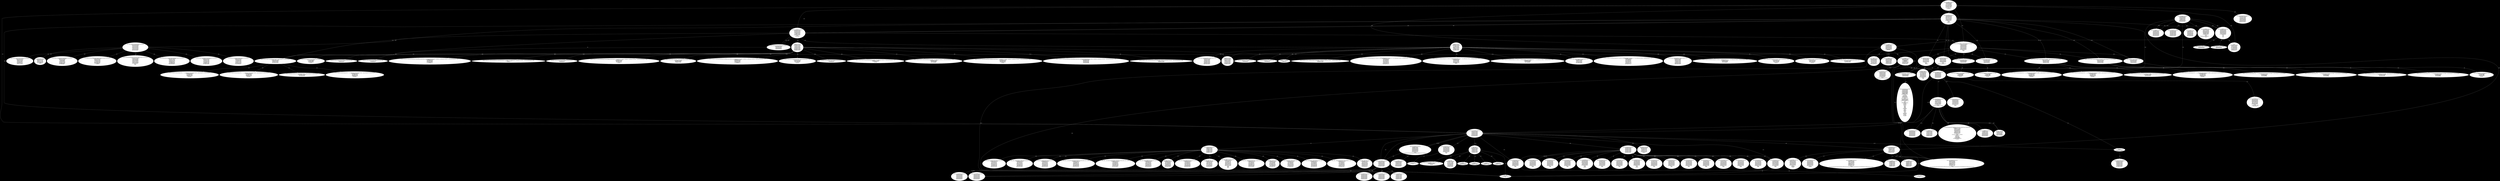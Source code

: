 digraph memory_dump_graph {
graph [bgcolor=black]
_100463200 [style=filled] [fillcolor=white] [label="unknown 0x100463200 (128 bytes)
1045460001000000
6024460001000000
1042460001000000
904d460001000000
3047460001000000
c050460001000000
b052460001000000
e055460001000000..."]
_100463200 -> _100464510 [color=white] [fontcolor=white] [label="@0"]
_100463200 -> _100462460 [color=white] [fontcolor=white] [label="@8"]
_100463200 -> _100464210 [color=white] [fontcolor=white] [label="@16"]
_100463200 -> _100464d90 [color=white] [fontcolor=white] [label="@24"]
_100463200 -> _100464730 [color=white] [fontcolor=white] [label="@32"]
_100463200 -> _1004650c0 [color=white] [fontcolor=white] [label="@40"]
_100463200 -> _1004652b0 [color=white] [fontcolor=white] [label="@48"]
_100463200 -> _1004655e0 [color=white] [fontcolor=white] [label="@56"]
_100463200 -> _100465aa0 [color=white] [fontcolor=white] [label="@64"]
_100463200 -> _100465cb0 [color=white] [fontcolor=white] [label="@72"]
_100463200 -> _100465ee0 [color=white] [fontcolor=white] [label="@80"]
_100463200 -> _100466130 [color=white] [fontcolor=white] [label="@88"]
_100463200 -> _100466340 [color=white] [fontcolor=white] [label="@96"]
_100463200 -> _100466580 [color=white] [fontcolor=white] [label="@104"]
_100463200 -> _1004667b0 [color=white] [fontcolor=white] [label="@112"]
_100463200 -> _100466a00 [color=white] [fontcolor=white] [label="@120"]
_16fdff280 [style=filled] [fillcolor=white] [label="unknown 0x16fdff280 (128 bytes)
0000000000000000
0000000000000000
0000000000000000
ffffffffffffffff
0000000000000000
00000000057e4239
0100000000000000
80f2df6f01000000..."]
_16fdff280 -> _16fdff280 [color=white] [fontcolor=white] [label="@56"]
_16fdff280 -> _100460d50 [color=white] [fontcolor=white] [label="@80"]
_16fdff280 -> _100000000 [color=white] [fontcolor=white] [label="@88"]
_16fdff280 -> _16fdff300 [color=white] [fontcolor=white] [label="@96"]
_16fdff280 -> _10005c000 [color=white] [fontcolor=white] [label="@104"]
_100000000 [style=filled] [fillcolor=white] [label="__dso_handle
 0x100000000 (1 bytes)
cf"]
_100461fb0 [style=filled] [fillcolor=white] [label="unknown 0x100461fb0 (128 bytes)
6844d1e301000000
1019460001000000
0000460001000000
1042460001000000
0000460001000000
0032460001000000
4001000000000000
0010000000000000..."]
_100461fb0 -> _1e3d14468 [color=white] [fontcolor=white] [label="@0"]
_100461fb0 -> _100461910 [color=white] [fontcolor=white] [label="@8"]
_100461fb0 -> _100460000 [color=white] [fontcolor=white] [label="@16"]
_100461fb0 -> _100464210 [color=white] [fontcolor=white] [label="@24"]
_100461fb0 -> _100460000 [color=white] [fontcolor=white] [label="@32"]
_100461fb0 -> _100463200 [color=white] [fontcolor=white] [label="@40"]
_100461fb0 -> _1004652b0 [color=white] [fontcolor=white] [label="@64"]
_100461fb0 -> _10046c1d0 [color=white] [fontcolor=white] [label="@72"]
_100461fb0 -> _189d46578 [color=white] [fontcolor=white] [label="@80"]
_100461fb0 -> _100460d10 [color=white] [fontcolor=white] [label="@96"]
_100461fb0 -> _16fdff300 [color=white] [fontcolor=white] [label="@104"]
_100461fb0 -> _1e03945e0 [color=white] [fontcolor=white] [label="@112"]
_100461fb0 -> _1e3d3c238 [color=white] [fontcolor=white] [label="@120"]
_16fdfdd00 [style=filled] [fillcolor=white] [label="unknown 0x16fdfdd00 (128 bytes)
78e2df6f01000000
00a0812f01000000
20dddf6f01000000
2437000001000000
40dddf6f01000000
fc3500000180723b
78dddf6f01000000
a868f9df01000000..."]
_100002aa0 [style=filled] [fillcolor=white] [label="main
 0x100002aa0 (2400 bytes)
f44fbea9fd7b01a9
fd430091ff0312d1
c80000d008212591
09028052e00309aa
e01f00f908410091
e86f00f9c80000d0
0821279108410091
e87300f9c80000d0..."]
_10001a500 [style=filled] [fillcolor=white] [label="unknown 0x10001a500 (472 bytes)
0100000000000000
00000000eefcffff
0100000000000000
00000000e4fcffff
0200000000000000
0000000000fdffff
08fdffff01000000
0000000000000000...
Strings:
setLaunchPath:
setArguments:
setStandardInput:
setStandardOutput:
launch
fileHandleForReading
readDataToEndOfFile
sharedWorkspace
openFile:withApplication:
init
dealloc
fileHandleForWriting
writeData:
closeFile
RawValue
address
pointer
offset
buffer
isMalloc
symbolName
depth
memory
children
didScan
region
some
getAvailable
dli_fname
dli_fbase
dli_sname
dli_saddr"]
_1004652b0 [style=filled] [fillcolor=white] [label="unknown 0x1004652b0 (128 bytes)
6479346c2200ab00
0010599601000000
fc02070000120000
0000000000000000
0000000000000000
0000000000000000
0000000000000000
00609d8901007ab9...
Strings:
dy4l\""]
_1004652b0 -> _196591000 [color=white] [fontcolor=white] [label="@8"]
_1899f4bd0 [style=filled] [fillcolor=white] [label="dyld4::APIs::NSVersionOfLinkTimeLibrary(char const*)
 0x1899f4bd0 (236 bytes)
7f2303d5ff4302d1
f65706a9f44f07a9
fd7b08a9fd030291
f40301aaf30300aa
f5030191ff5704a9
480200d000d945fd
e02b00fd08008012
e85b00b9000c40f9..."]
_100012ef4 [style=filled] [fillcolor=white] [label="storeEnumTagSinglePayload value witness for memorydumper2.ProtocolHolder
 0x100012ef4 (560 bytes)
ffc300d1e01300f9
e12b00b909008052
0800b0124800086b
e8879f1ae92f00b9
a800003701000014
28008052e82f00b9
01000014e82b40b9
e92f40b9e91f00b9...
Strings:
Rj}`"]
_10000d6e0 [style=filled] [fillcolor=white] [label="protocol witness for memorydumper2.P.f() -> () in conformance memorydumper2.ClassP : memorydumper2.P in memorydumper2
 0x10000d6e0 (36 bytes)
fd7bbfa9fd030091
800240f9810640f9
820a40f9830e40f9
8bffff97fd7bc1a8
c0035fd6"]
_1899f807c [style=filled] [fillcolor=white] [label="dyld4::APIs::dlopen(char const*, int)
 0x1899f807c (264 bytes)
7f2303d5f657bda9
f44f01a9fd7b02a9
fd830091f30302aa
f50301aaf60300aa
f4031eaaf443c1da
610100b4c80640f9
084540b91f090071
e1000054e00315aa..."]
_100465aa0 [style=filled] [fillcolor=white] [label="unknown 0x100465aa0 (128 bytes)
6479346c2e00f700
00d05a9901000000
d001870080010000
0000000000000000
0000000000000000
0000000000000000
0000000000000000
00609d8901007ab9...
Strings:
dy4l."]
_1004667b0 [style=filled] [fillcolor=white] [label="unknown 0x1004667b0 (128 bytes)
6479346ca600f402
00a023ba01000000
1b02070080050000
0000000000000000
0000000000000000
0000000000000000
0000000000000000
00609d8901007ab9...
Strings:
dy4l"]
_10001ca60 [style=filled] [fillcolor=white] [label="type metadata for memorydumper2.ClassP
 0x10001ca60 (32 bytes)
0002000000000000
38ac010001000000
0000000008000000
1000000018000000"]
_10001ca60 -> _10001ac38 [color=white] [fontcolor=white] [label="@8"]
_10000d704 [style=filled] [fillcolor=white] [label="protocol witness for memorydumper2.P.g() -> () in conformance memorydumper2.ClassP : memorydumper2.P in memorydumper2
 0x10000d704 (36 bytes)
fd7bbfa9fd030091
800240f9810640f9
820a40f9830e40f9
8cffff97fd7bc1a8
c0035fd6"]
_16fdff4b0 [style=filled] [fillcolor=white] [label="unknown 0x16fdff4b0 (128 bytes)
c0f6df6f01000000
3ff7df6f01000000
0000000000000000
43f7df6f01000000
d5f7df6f01000000
edf7df6f01000000
03f8df6f01000000
2bf8df6f01000000..."]
_10005c030 [style=filled] [fillcolor=white] [label="unknown 0x10005c030 (128 bytes)
00000000636f6d2e
6170706c652e6c61
756e636873657276
696365732e646566
61756c7473000000
2200000000000000
d412498a01000000
b01f460001000000...
Strings:
com.apple.launchservices.defaults"]
_10005c030 -> _18a4912d4 [color=white] [fontcolor=white] [label="@48"]
_10005c030 -> _100461fb0 [color=white] [fontcolor=white] [label="@56"]
_10005c030 -> _16fdfdd00 [color=white] [fontcolor=white] [label="@64"]
_10005c030 -> _16fdfdcd0 [color=white] [fontcolor=white] [label="@80"]
_10005c030 -> _1dff0b4f8 [color=white] [fontcolor=white] [label="@96"]
_10005c030 -> _1dff0b4f8 [color=white] [fontcolor=white] [label="@104"]
_10005c030 -> _1e0384160 [color=white] [fontcolor=white] [label="@120"]
_1899f7a14 [style=filled] [fillcolor=white] [label="dyld4::APIs::dladdr(void const*, dl_info*)
 0x1899f7a14 (708 bytes)
7f2303d5ff8305d1
fc6f12a9f65713a9
f44f14a9fd7b15a9
fd430591f30302aa
f40301aaf50300aa
0802805208e1a372
a80316b8a18316f8
a88302d100e4006f...
Strings:
@9?}
a@9h"]
_1000221a0 [style=filled] [fillcolor=white] [label="memorydumper2.holder : memorydumper2.ProtocolHolder
 0x1000221a0 (128 bytes)
736d616c6c000000
0000000000000000
0000000000000000
58c9010001000000
48c4010001000000
f024f70100600000
0000000000000000
0000000000000000...
Strings:
small"]
_1000221a0 -> _10001c958 [color=white] [fontcolor=white] [label="@24"]
_1000221a0 -> _10001c448 [color=white] [fontcolor=white] [label="@32"]
_1000221a0 -> _600001f724f0 [color=white] [fontcolor=white] [label="@40"]
_1000221a0 -> _10001c9d8 [color=white] [fontcolor=white] [label="@64"]
_1000221a0 -> _10001c468 [color=white] [fontcolor=white] [label="@72"]
_1000221a0 -> _600001f72640 [color=white] [fontcolor=white] [label="@80"]
_1000221a0 -> _10001ca60 [color=white] [fontcolor=white] [label="@104"]
_1000221a0 -> _10001c488 [color=white] [fontcolor=white] [label="@112"]
_199869234 [style=filled] [fillcolor=white] [label="protocol witness for static Swift.FixedWidthInteger.bitWidth.getter : Swift.Int in conformance Swift.UInt : Swift.FixedWidthInteger in Swift
 0x199869234 (8 bytes)
00088052c0035fd6"]
_16fdfdcd0 [style=filled] [fillcolor=white] [label="unknown 0x16fdfdcd0 (128 bytes)
10dedf6f01000000
0c7d949901001e24
20dedf6f01000000
0000000000000000
0000000000000000
0000000000000000
0000000000000000
00a0812f01000000..."]
_16fdff1c0 [style=filled] [fillcolor=white] [label="unknown 0x16fdff1c0 (128 bytes)
0100000000000000
0200000000000000
0300000000000000
c0eddf6f01000000
f0eedf6f01000000
c002000000000000
0000000000000000
0000000000000000..."]
_16fdff1c0 -> _16fdfedc0 [color=white] [fontcolor=white] [label="@24"]
_16fdff1c0 -> _16fdfeef0 [color=white] [fontcolor=white] [label="@32"]
_16fdff1c0 -> _16fdff340 [color=white] [fontcolor=white] [label="@80"]
_16fdff1c0 -> _16fdff300 [color=white] [fontcolor=white] [label="@88"]
_16fdff1c0 -> _100461910 [color=white] [fontcolor=white] [label="@96"]
_16fdff1c0 -> _100462118 [color=white] [fontcolor=white] [label="@104"]
_16fdff1c0 -> _100002aa0 [color=white] [fontcolor=white] [label="@112"]
_16fdff1c0 -> _16fdff340 [color=white] [fontcolor=white] [label="@120"]
_100012dd4 [style=filled] [fillcolor=white] [label="getEnumTagSinglePayload value witness for memorydumper2.ProtocolHolder
 0x100012dd4 (288 bytes)
ff0301d1e13700b9
e01f00f9c1070034
01000014e83740b9
8805f83601000014
e81f40f9e90308aa
e91300f908e10191
e81700f928008052
a800003501000014..."]
_10000d2b0 [style=filled] [fillcolor=white] [label="protocol witness for memorydumper2.P.f() -> () in conformance memorydumper2.StructSmallP : memorydumper2.P in memorydumper2
 0x10000d2b0 (24 bytes)
fd7bbfa9fd030091
800240f9d5ffff97
fd7bc1a8c0035fd6"]
_16fdff4c8 [style=filled] [fillcolor=white] [label="unknown 0x16fdff4c8 (128 bytes)
43f7df6f01000000
d5f7df6f01000000
edf7df6f01000000
03f8df6f01000000
2bf8df6f01000000
48f8df6f01000000
56f8df6f01000000
7bf8df6f01000000..."]
_16fdff340 [style=filled] [fillcolor=white] [label="unknown 0x16fdff340 (128 bytes)
80f2df6f01000000
30c0050001000000
0000000000000000
0000000000000000
0000000000000000
0000000000000000
0000100001000000
0040000000000000..."]
_1899f6418 [style=filled] [fillcolor=white] [label="dyld4::APIs::_NSGetExecutablePath(char*, unsigned int*)
 0x1899f6418 (164 bytes)
7f2303d5ff0301d1
f65701a9f44f02a9
fd7b03a9fdc30091
f30302aaf40301aa
080440f909e14239
e9000034f50300aa
f44f00a981020090
21202191a84aff97..."]
_1e1926f30 [style=filled] [fillcolor=white] [label="protocol witness table for Swift.Int : Swift.Hashable in Swift
 0x1e1926f30 (40 bytes)
a414a09901000000
586f92e101000000
ac47879901000000
cc47879901000000
f847879901000000"]
_100000001 [style=filled] [fillcolor=white] [label="unknown 0x100000001 (128 bytes)
faedfe0c00000100
0000000200000027
0000004813000085
0021000000000019
000000480000005f
5f504147455a4552
4f00000000000000
0000000000000000...
Strings:
__PAGEZERO
__TEXT"]
_1899c10e0 [style=filled] [fillcolor=white] [label="start
 0x1899c10e0 (308 bytes)
f40300aa680640f9
004540b9010080d2
3150019460000034
e00314aa79c50194
603e40f9100040f9
f10300aaf157f3f2
301ac1da088e47f8
e90310aae10314aa..."]
_19986fb74 [style=filled] [fillcolor=white] [label="protocol witness for Swift.BinaryInteger.init<A where A1: Swift.BinaryInteger>(clamping: A1) -> A in conformance Swift.Int : Swift.BinaryInteger in Swift
 0x19986fb74 (96 bytes)
7f2303d5f85fbca9
f65701a9f44f02a9
fd7b03a9fdc30091
f30303aaf40302aa
f50301aaf60300aa
f70308aa03c10194
e30300aae80317aa
e00316aae10313aa..."]
_600001378040 [style=filled] [fillcolor=white] [label="malloc 0x600001378040 (16 bytes)
0000000000000100
0000000000000000"]
_1dff0b4f8 [style=filled] [fillcolor=white] [label="ObjC class _LSDefaults
 0x1dff0b4f8 (40 bytes)
c8b7f0df01000000
30afeedf01000000
00c1d70200600f00
00000000060069c0
c4bb1e0100600080"]
_100464210 [style=filled] [fillcolor=white] [label="unknown 0x100464210 (128 bytes)
6479346c34000000
0000000001000000
6c020700000a0000
0000000000000000
8607dc0100000000
1200000100000000
91d1716500000000
0100000000000000...
Strings:
dy4l4"]
_100464210 -> _100000000 [color=white] [fontcolor=white] [label="@8"]
_16fdff490 [style=filled] [fillcolor=white] [label="unknown 0x16fdff490 (128 bytes)
0000000000000000
0000000000006f66
0000000001000000
0200000000000000
c0f6df6f01000000
3ff7df6f01000000
0000000000000000
43f7df6f01000000..."]
_100460de0 [style=filled] [fillcolor=white] [label="unknown 0x100460de0 (128 bytes)
2f7573722f6c6962
2f64796c64000000
0000000000000000
0000000000000000
0000000000000000
0000000000000000
0000000000000000
0000000000000000...
Strings:
/usr/lib/dyld"]
_199abea7b [style=filled] [fillcolor=white] [label="associated conformance Sus17FixedWidthIntegers9MagnitudeSj_sAA
 0x199abea7b (7 bytes)
07984de3ff0000"]
_1899faef4 [style=filled] [fillcolor=white] [label="dyld4::APIs::_dyld_fork_child()
 0x1899faef4 (76 bytes)
7f2303d5f44fbea9
fd7b01a9fd430091
f30300aad305ff97
a8272bb008c11e91
000100b960a20591
7c320094603640f9
fd7b41a9f44fc2a8
ff2303d5d0071eca..."]
_100003050 [style=filled] [fillcolor=white] [label="main
 0x100003050 (944 bytes)
e0bb40f955550094
e13f42b900008052
e06702b942008052
e21702b963008052
e32702b984008052
e4af01b9072b0094
e1bf40f9e83f42b9
e09f01f9ede34c39..."]
_199abea8b [style=filled] [fillcolor=white] [label="associated conformance Sus17FixedWidthIntegers6StrideSx_sAA
 0x199abea8b (7 bytes)
07e44de3ff0000"]
_10000d500 [style=filled] [fillcolor=white] [label="protocol witness for memorydumper2.P.h() -> () in conformance memorydumper2.StructBigP : memorydumper2.P in memorydumper2
 0x10000d500 (36 bytes)
fd7bbfa9fd030091
800240f9810640f9
820a40f9830e40f9
8cffff97fd7bc1a8
c0035fd6"]
_189d45b7c [style=filled] [fillcolor=white] [label="legacyDyldLookup4OldBinaries(char const*, void**)
 0x189d45b7c (12 bytes)
3f0000f900008052
c0035fd6"]
_1dff932e0 [style=filled] [fillcolor=white] [label="protocol witness table for Swift.Int : Swift.Strideable in Swift
 0x1dff932e0 (64 bytes)
6414a09901000000
006f92e101000000
75ebab9901000000
7debab9901000000
c7c8ab9901000000
1846879901000000
3446879901000000
5046879901000000"]
_1004655e0 [style=filled] [fillcolor=white] [label="unknown 0x1004655e0 (128 bytes)
6479346cae002900
00905b8d01000000
6d04070080260000
0000000000000000
0000000000000000
0000000000000000
0000000000000000
00609d8901007ab9...
Strings:
dy4l"]
_600001f724f0 [style=filled] [fillcolor=white] [label="malloc 0x600001f724f0 (48 bytes)
90c3010001000000
0300000002000000
6c61726765000000
1010101010101010
2020202020202020
3030303030303030
Strings:
large
        00000000"]
_600001f724f0 -> _10001c390 [color=white] [fontcolor=white] [label="@0"]
_600001f724f0 -> _200000003 [color=white] [fontcolor=white] [label="@8"]
_1e3d14468 [style=filled] [fillcolor=white] [label="unknown 0x1e3d14468 (128 bytes)
04fa9c8901000000
b0f69c8901000000
50439f8901000000
e0469f8901000000
28479f8901000000
3c499f8901000000
884a9f8901000000
bc649f8901000000..."]
_1e3d14468 -> _1899cfa04 [color=white] [fontcolor=white] [label="@0"]
_1e3d14468 -> _1899cf6b0 [color=white] [fontcolor=white] [label="@8"]
_1e3d14468 -> _1899f4350 [color=white] [fontcolor=white] [label="@16"]
_1e3d14468 -> _1899f46e0 [color=white] [fontcolor=white] [label="@24"]
_1e3d14468 -> _1899f4728 [color=white] [fontcolor=white] [label="@32"]
_1e3d14468 -> _1899f493c [color=white] [fontcolor=white] [label="@40"]
_1e3d14468 -> _1899f4a88 [color=white] [fontcolor=white] [label="@48"]
_1e3d14468 -> _1899f64bc [color=white] [fontcolor=white] [label="@56"]
_1e3d14468 -> _1899f6b40 [color=white] [fontcolor=white] [label="@64"]
_1e3d14468 -> _1899f4bd0 [color=white] [fontcolor=white] [label="@72"]
_1e3d14468 -> _1899f4dd4 [color=white] [fontcolor=white] [label="@80"]
_1e3d14468 -> _1899f6418 [color=white] [fontcolor=white] [label="@88"]
_1e3d14468 -> _1899faef4 [color=white] [fontcolor=white] [label="@96"]
_1e3d14468 -> _1899f7a14 [color=white] [fontcolor=white] [label="@104"]
_1e3d14468 -> _1899f807c [color=white] [fontcolor=white] [label="@112"]
_1e3d14468 -> _1899f89b8 [color=white] [fontcolor=white] [label="@120"]
_1899cfa04 [style=filled] [fillcolor=white] [label="dyld4::RuntimeState::_finalizeListTLV(void*)
 0x1899cfa04 (212 bytes)
7f2303d5ff0302d1
e923056df44f06a9
fd7b07a9fdc30191
f30301aaf40300aa
e8a30091b04d2bb0
10820591f10308aa
315cedf2300ac1da
f01700f9690300f0..."]
_199869280 [style=filled] [fillcolor=white] [label="protocol witness for Swift.FixedWidthInteger.multipliedReportingOverflow(by: A) -> (partialValue: A, overflow: Swift.Bool) in conformance Swift.UInt : Swift.FixedWidthInteger in Swift
 0x199869280 (36 bytes)
290040f98a0240f9
487dc99bff0308eb
e8079f1a497d099b
090000f9e00308aa
c0035fd6"]
_100461910 [style=filled] [fillcolor=white] [label="unknown 0x100461910 (128 bytes)
0000000000000000
0000000001000000
500d460001000000
40f6df6f01000000
120000011a000000
8607dc0100000000
00000e000109e707
00000b001510e407..."]
_100461910 -> _100000000 [color=white] [fontcolor=white] [label="@8"]
_100461910 -> _100460d50 [color=white] [fontcolor=white] [label="@16"]
_100461910 -> _16fdff640 [color=white] [fontcolor=white] [label="@24"]
_100461910 -> _100000001 [color=white] [fontcolor=white] [label="@64"]
_100461910 -> _100460de0 [color=white] [fontcolor=white] [label="@72"]
_100461910 -> _16fdff4b0 [color=white] [fontcolor=white] [label="@112"]
_100461910 -> _16fdff4c8 [color=white] [fontcolor=white] [label="@120"]
_19986f1b4 [style=filled] [fillcolor=white] [label="protocol witness for Swift.BinaryInteger.init<A where A1: Swift.BinaryInteger>(A1) -> A in conformance Swift.Int : Swift.BinaryInteger in Swift
 0x19986f1b4 (24 bytes)
7f2303d5fd7bbfa9
fd03009103000094
fd7bc1a8ff0f5fd6"]
_100464510 [style=filled] [fillcolor=white] [label="unknown 0x100464510 (128 bytes)
6479346c30000000
00404f0001000000
c001970080000000
0040030000000000
703ed50100000000
1200000100000000
3da81f6500000000
0100000000000000...
Strings:
dy4l0"]
_1899f4dd4 [style=filled] [fillcolor=white] [label="dyld4::APIs::NSVersionOfRunTimeLibrary(char const*)
 0x1899f4dd4 (224 bytes)
7f2303d5ff4302d1
f44f07a9fd7b08a9
fd030291f40301aa
f30300aaa8c300d1
bf233da9490200d0
20d945fda0031efc
09008012a9831eb8
003440f9e9630091..."]
_1998692f0 [style=filled] [fillcolor=white] [label="protocol witness for Swift.FixedWidthInteger.multipliedFullWidth(by: A) -> (high: A, low: A.Magnitude) in conformance Swift.UInt : Swift.FixedWidthInteger in Swift
 0x1998692f0 (4 bytes)
01000014"]
_189d44cb0 [style=filled] [fillcolor=white] [label="tlv_get_addr
 0x189d44cb0 (192 bytes)
100440f971d03bd5
31f27d92317a70f8
910000b4100840f9
2002108bc0035fd6
7f2303d5fd7bbfa9
fd030091ff8304d1
e10bbfa9e313bfa9
e51bbfa9e723bfa9..."]
_196591000 [style=filled] [fillcolor=white] [label="__dso_handle
 0x196591000 (1 bytes)
cf"]
_18a4912d4 [style=filled] [fillcolor=white] [label="CFStringCreateByHexEncodingMemory(void const*, unsigned long)::hexCharsTable
 0x18a4912d4 (128 bytes)
636f6d2e6170706c
652e6c61756e6368
7365727669636573
2e64656661756c74
73004038403f3000
4c6962726172792f
4361636865730050
7265666572656e63...
Strings:
com.apple.launchservices.defaults
@8@?0
Library/Caches
Preferences
unremappable
LS_NAME_PREFIX
com.apple.LaunchServices
%s-%03ll"]
_100462460 [style=filled] [fillcolor=white] [label="unknown 0x100462460 (128 bytes)
6479346c30000000
00405f0001000000
d801970000020000
0040090000000000
7a3ed50100000000
1200000100000000
39a81f6500000000
0100000000000000...
Strings:
dy4l0
exes/OS/"]
_199abea83 [style=filled] [fillcolor=white] [label="associated conformance Sus17FixedWidthIntegers9MagnitudeSj_SU
 0x199abea83 (7 bytes)
07e84de3ff0000"]
_16fdff640 [style=filled] [fillcolor=white] [label="unknown 0x16fdff640 (128 bytes)
2f55736572732f73
68696e792f4c6962
726172792f446576
656c6f7065722f58
636f64652f446572
6976656444617461
2f6d656d6f727964
756d706572322d65...
Strings:
/Users/shiny/Library/Developer/Xcode/DerivedData/memorydumper2-etqfcpblmwphtmhelxdyamczdesq/Build/Products/Debug/memorydumper2"]
_199869264 [style=filled] [fillcolor=white] [label="protocol witness for Swift.FixedWidthInteger.subtractingReportingOverflow(A) -> (partialValue: A, overflow: Swift.Bool) in conformance Swift.UInt : Swift.FixedWidthInteger in Swift
 0x199869264 (28 bytes)
280040f9890240f9
290108ebe8279f1a
090000f9e00308aa
c0035fd6"]
_10001ac00 [style=filled] [fillcolor=white] [label="nominal type descriptor for memorydumper2.StructSmallP
 0x10001ac00 (28 bytes)
510000000cfbffff
daeafffff076ffff
f004000001000000
02000000"]
_10001ac00 -> _1000004f0 [color=white] [fontcolor=white] [label="@16"]
_10001c468 [style=filled] [fillcolor=white] [label="protocol witness table for memorydumper2.StructBigP : memorydumper2.P in memorydumper2
 0x10001c468 (32 bytes)
6893010001000000
b8d4000001000000
dcd4000001000000
00d5000001000000"]
_10001c468 -> _100019368 [color=white] [fontcolor=white] [label="@0"]
_10001c468 -> _10000d4b8 [color=white] [fontcolor=white] [label="@8"]
_10001c468 -> _10000d4dc [color=white] [fontcolor=white] [label="@16"]
_10001c468 -> _10000d500 [color=white] [fontcolor=white] [label="@24"]
_16fdff328 [style=filled] [fillcolor=white] [label="unknown 0x16fdff328 (128 bytes)
0000000000000000
1000000000000000
0500000000000000
80f2df6f01000000
30c0050001000000
0000000000000000
0000000000000000
0000000000000000..."]
_1dff97540 [style=filled] [fillcolor=white] [label="InitialAllocationPool
 0x1dff97540 (128 bytes)
6812a09901000000
1874f9df01000000
0814a09901000000
b86e92e101000000
306f92e101000000
9032f9df01000000
e032f9df01000000
55ebab9901000000..."]
_1dff97540 -> _199a01268 [color=white] [fontcolor=white] [label="@0"]
_1dff97540 -> _1dff97418 [color=white] [fontcolor=white] [label="@8"]
_1dff97540 -> _199a01408 [color=white] [fontcolor=white] [label="@16"]
_1dff97540 -> _1e1926eb8 [color=white] [fontcolor=white] [label="@24"]
_1dff97540 -> _1e1926f30 [color=white] [fontcolor=white] [label="@32"]
_1dff97540 -> _1dff93290 [color=white] [fontcolor=white] [label="@40"]
_1dff97540 -> _1dff932e0 [color=white] [fontcolor=white] [label="@48"]
_1dff97540 -> _199abeb55 [color=white] [fontcolor=white] [label="@56"]
_1dff97540 -> _199abeb5d [color=white] [fontcolor=white] [label="@64"]
_1dff97540 -> _199abeaf1 [color=white] [fontcolor=white] [label="@72"]
_1dff97540 -> _19986eee0 [color=white] [fontcolor=white] [label="@80"]
_1dff97540 -> _19986eee8 [color=white] [fontcolor=white] [label="@88"]
_1dff97540 -> _19986ef48 [color=white] [fontcolor=white] [label="@96"]
_1dff97540 -> _19986f1b4 [color=white] [fontcolor=white] [label="@104"]
_1dff97540 -> _19986fad8 [color=white] [fontcolor=white] [label="@112"]
_1dff97540 -> _19986fb74 [color=white] [fontcolor=white] [label="@120"]
_1e1926d70 [style=filled] [fillcolor=white] [label="protocol witness table for Swift.UInt : Swift.LosslessStringConvertible in Swift
 0x1e1926d70 (24 bytes)
b012a09901000000
886d92e101000000
0cda869901000000"]
_10000d728 [style=filled] [fillcolor=white] [label="protocol witness for memorydumper2.P.h() -> () in conformance memorydumper2.ClassP : memorydumper2.P in memorydumper2
 0x10000d728 (36 bytes)
fd7bbfa9fd030091
800240f9810640f9
820a40f9830e40f9
8dffff97fd7bc1a8
c0035fd6"]
_10001ac1c [style=filled] [fillcolor=white] [label="nominal type descriptor for memorydumper2.StructBigP
 0x10001ac1c (28 bytes)
51000000f0faffff
cbeaffff347affff
f004000004000000
02000000"]
_1899f493c [style=filled] [fillcolor=white] [label="dyld4::APIs::_dyld_get_image_vmaddr_slide(unsigned int)
 0x1899f493c (220 bytes)
7f2303d5ff4302d1
f44f07a9fd7b08a9
fd030291f40301aa
f30300aaa8c300d1
bf233da9490200d0
20d945fda0031efc
bf831ef8003440f9
e9630091904c2b90..."]
_1e1926eb8 [style=filled] [fillcolor=white] [label="protocol witness table for Swift.Int : Swift.CustomStringConvertible in Swift
 0x1e1926eb8 (16 bytes)
5414a09901000000
e045879901000000"]
_100012a44 [style=filled] [fillcolor=white] [label="initializeWithCopy value witness for memorydumper2.ProtocolHolder
 0x100012a44 (164 bytes)
ff8300d1fd7b01a9
fd430091e00700f9
e10300f9220c40f9
e80302aa080c00f9
281040f9081000f9
48805ff8080140f9
00013fd6e10340f9
e00740f9222040f9..."]
_10001ac54 [style=filled] [fillcolor=white] [label="nominal type descriptor for memorydumper2.ProtocolHolder
 0x10001ac54 (28 bytes)
51000000b8faffff
a5eaffffc484ffff
3805000003000000
02000000"]
_16fdfec90 [style=filled] [fillcolor=white] [label="unknown 0x16fdfec90 (120 bytes)
736d616c6c000000
0000000000000000
496e746567657220
58c9010001000000
48c4010001000000
f024f70100600000
00f3df6f01000000
00eddf6f01000000...
Strings:
small
Integer X"]
_16fdfec90 -> _10001c958 [color=white] [fontcolor=white] [label="@24"]
_16fdfec90 -> _10001c448 [color=white] [fontcolor=white] [label="@32"]
_16fdfec90 -> _600001f724f0 [color=white] [fontcolor=white] [label="@40"]
_16fdfec90 -> _16fdff300 [color=white] [fontcolor=white] [label="@48"]
_16fdfec90 -> _16fdfed00 [color=white] [fontcolor=white] [label="@56"]
_16fdfec90 -> _10001c9d8 [color=white] [fontcolor=white] [label="@64"]
_16fdfec90 -> _10001c468 [color=white] [fontcolor=white] [label="@72"]
_16fdfec90 -> _600001f72640 [color=white] [fontcolor=white] [label="@80"]
_16fdfec90 -> _100461fb0 [color=white] [fontcolor=white] [label="@88"]
_16fdfec90 -> _16fdfedc0 [color=white] [fontcolor=white] [label="@96"]
_16fdfec90 -> _10001ca60 [color=white] [fontcolor=white] [label="@104"]
_16fdfec90 -> _10001c488 [color=white] [fontcolor=white] [label="@112"]
_1dff97418 [style=filled] [fillcolor=white] [label="InitialAllocationPool
 0x1dff97418 (128 bytes)
9412a09901000000
886d92e101000000
006e92e101000000
2032f9df01000000
980552e001000000
9beaab9901000000
a3eaab9901000000
37eaab9901000000..."]
_100466a00 [style=filled] [fillcolor=white] [label="unknown 0x100466a00 (128 bytes)
6479346ca600d003
00f0b5c601000000
2402070000060000
0000000000000000
0000000000000000
0000000000000000
0000000000000000
00609d8901007ab9...
Strings:
dy4l"]
_16fdfedc0 [style=filled] [fillcolor=white] [label="unknown 0x16fdfedc0 (128 bytes)
60f2df6f01000000
5030000001000000
0000000000000000
0000000000000000
0000000000000000
0000000000000000
72756374000000ec
61737300000000eb...
Strings:
ruct
truct
lass"]
_16fdfedc0 -> _16fdff260 [color=white] [fontcolor=white] [label="@0"]
_16fdfedc0 -> _100003050 [color=white] [fontcolor=white] [label="@8"]
_16fdfedc0 -> _600001378040 [color=white] [fontcolor=white] [label="@64"]
_16fdfedc0 -> _600001370030 [color=white] [fontcolor=white] [label="@88"]
_16fdfedc0 -> _16fdff1c0 [color=white] [fontcolor=white] [label="@96"]
_19986eee8 [style=filled] [fillcolor=white] [label="protocol witness for Swift.BinaryInteger.init<A where A1: Swift.BinaryFloatingPoint>(exactly: A1) -> A? in conformance Swift.Int : Swift.BinaryInteger in Swift
 0x19986eee8 (96 bytes)
7f2303d5f85fbca9
f65701a9f44f02a9
fd7b03a9fdc30091
f30303aaf40302aa
f50301aaf60300aa
f70308aa26c40194
e30300aae80317aa
e00316aae10313aa..."]
_100460000 [style=filled] [fillcolor=white] [label="unknown 0x100460000 (128 bytes)
f83bd1e301000000
0001460001000000
8000460001000000
0000000000000000
0100000000000000
0100000000000000
0007460001000000
8000460001000000..."]
_100460000 -> _1e3d13bf8 [color=white] [fontcolor=white] [label="@0"]
_100460000 -> _100460100 [color=white] [fontcolor=white] [label="@8"]
_100460000 -> _100460080 [color=white] [fontcolor=white] [label="@16"]
_100460000 -> _100460700 [color=white] [fontcolor=white] [label="@48"]
_100460000 -> _100460080 [color=white] [fontcolor=white] [label="@56"]
_100460000 -> _100460600 [color=white] [fontcolor=white] [label="@88"]
_100460000 -> _100460080 [color=white] [fontcolor=white] [label="@96"]
_100466580 [style=filled] [fillcolor=white] [label="unknown 0x100466580 (128 bytes)
6479346c26006502
00708eae01000000
ee01070000030000
0000000000000000
0000000000000000
0000000000000000
0000000000000000
00609d8901007ab9...
Strings:
dy4l&"]
_600001370030 [style=filled] [fillcolor=white] [label="malloc 0x600001370030 (16 bytes)
0000000000000100
0000000000000000"]
_1998692a4 [style=filled] [fillcolor=white] [label="protocol witness for Swift.FixedWidthInteger.dividedReportingOverflow(by: A) -> (partialValue: A, overflow: Swift.Bool) in conformance Swift.UInt : Swift.FixedWidthInteger in Swift
 0x1998692a4 (36 bytes)
280040f9890240f9
480000b42909c89a
1f0100f1e8179f1a
090000f9e00308aa
c0035fd6"]
_199abeb55 [style=filled] [fillcolor=white] [label="associated conformance SiSzs9MagnitudeSj_Sz
 0x199abeb55 (7 bytes)
074e51e3ff0000"]
_10001ac38 [style=filled] [fillcolor=white] [label="nominal type descriptor for memorydumper2.ClassP
 0x10001ac38 (28 bytes)
51000000d4faffff
baeaffff787dffff
1405000004000000
02000000"]
_100462118 [style=filled] [fillcolor=white] [label="unknown 0x100462118 (128 bytes)
0000000000000000
0021460001000000
0000000000000000
80dceedf01000000
d023460001000000
0024460001000000
3024460001000000
0000460001000000..."]
_100460080 [style=filled] [fillcolor=white] [label="unknown 0x100460080 (128 bytes)
503cd1e301000000
0008460001000000
0005000000000000
000e460001000000
000b000000000000
0000000000000000
0000000000000000
0000000000000000..."]
_100019358 [style=filled] [fillcolor=white] [label="protocol conformance descriptor for memorydumper2.StructSmallP : memorydumper2.P in memorydumper2
 0x100019358 (16 bytes)
d4140000a4180000
e830000000000000"]
_199a01268 [style=filled] [fillcolor=white] [label="protocol conformance descriptor for Swift.UInt : Swift.UnsignedInteger in Swift
 0x199a01268 (28 bytes)
9cb20c0088e50c00
e05af24700000200
02000100fc25efff
f0dcb346"]
_1dff93290 [style=filled] [fillcolor=white] [label="protocol witness table for Swift.Int : Swift.Numeric in Swift
 0x1dff93290 (80 bytes)
4414a09901000000
c86e92e101000000
2033f9df01000000
65ebab9901000000
6debab9901000000
5bd8ab9901000000
483c879901000000
6845879901000000..."]
_100465cb0 [style=filled] [fillcolor=white] [label="unknown 0x100465cb0 (128 bytes)
6479346c26006102
00a089ae01000000
ee01070000030000
0000000000000000
0000000000000000
0000000000000000
0000000000000000
00609d8901007ab9...
Strings:
dy4l&"]
_1dff97330 [style=filled] [fillcolor=white] [label="InitialAllocationPool
 0x1dff97330 (128 bytes)
4c12a09901000000
1874f9df01000000
706d92e101000000
7beaab9901000000
83eaab9901000000
8beaab9901000000
93eaab9901000000
3492869901000000..."]
_1dff97330 -> _199a0124c [color=white] [fontcolor=white] [label="@0"]
_1dff97330 -> _1dff97418 [color=white] [fontcolor=white] [label="@8"]
_1dff97330 -> _1e1926d70 [color=white] [fontcolor=white] [label="@16"]
_1dff97330 -> _199abea7b [color=white] [fontcolor=white] [label="@24"]
_1dff97330 -> _199abea83 [color=white] [fontcolor=white] [label="@32"]
_1dff97330 -> _199abea8b [color=white] [fontcolor=white] [label="@40"]
_1dff97330 -> _199abea93 [color=white] [fontcolor=white] [label="@48"]
_1dff97330 -> _199869234 [color=white] [fontcolor=white] [label="@56"]
_1dff97330 -> _19986923c [color=white] [fontcolor=white] [label="@64"]
_1dff97330 -> _199925ba4 [color=white] [fontcolor=white] [label="@72"]
_1dff97330 -> _199869248 [color=white] [fontcolor=white] [label="@80"]
_1dff97330 -> _199869264 [color=white] [fontcolor=white] [label="@88"]
_1dff97330 -> _199869280 [color=white] [fontcolor=white] [label="@96"]
_1dff97330 -> _1998692a4 [color=white] [fontcolor=white] [label="@104"]
_1dff97330 -> _1998692c8 [color=white] [fontcolor=white] [label="@112"]
_1dff97330 -> _1998692f0 [color=white] [fontcolor=white] [label="@120"]
_19986923c [style=filled] [fillcolor=white] [label="protocol witness for static Swift.FixedWidthInteger.max.getter : A in conformance Swift.UInt : Swift.FixedWidthInteger in Swift
 0x19986923c (12 bytes)
09008092090100f9
c0035fd6"]
_1899f4350 [style=filled] [fillcolor=white] [label="dyld4::APIs::_libdyld_initialize(dyld4::LibSystemHelpers const*)
 0x1899f4350 (912 bytes)
7f2303d5ff4301d1
f65702a9f44f03a9
fd7b04a9fd030191
f40301aaf30300aa
113040f9e8430091
e943009109a0e6f2
f00309aa110ac1da
f10b00f9f00b40f9..."]
_1899f6b40 [style=filled] [fillcolor=white] [label="dyld4::APIs::_dyld_register_func_for_remove_image(void (*)(mach_header const*, long))
 0x1899f6b40 (1144 bytes)
7f2303d5ff4302d1
f65706a9f44f07a9
fd7b08a9fd030291
f30301aaf40300aa
080440f908e14239
c8000034f30300f9
8102009021c02291
e00314aade48ff97..."]
_199abea93 [style=filled] [fillcolor=white] [label="associated conformance Sus17FixedWidthIntegers6StrideSx_SZ
 0x199abea93 (7 bytes)
07e04de3ff0000"]
_199925ba4 [style=filled] [fillcolor=white] [label="protocol witness for static Swift.FixedWidthInteger.min.getter : A in conformance Swift.UInt : Swift.FixedWidthInteger in Swift
 0x199925ba4 (24 bytes)
7f2303d5fd7bbfa9
fd030091b53afd97
fd7bc1a8ff0f5fd6"]
_600001f72640 [style=filled] [fillcolor=white] [label="malloc 0x600001f72640 (48 bytes)
90c3010001000000
0300000002000000
636c617373000000
4040404040404040
5050505050505050
6060606060606060
Strings:
class
@@@@@@@@PPPPPPPP````````"]
_600001f72640 -> _10001c390 [color=white] [fontcolor=white] [label="@0"]
_600001f72640 -> _200000003 [color=white] [fontcolor=white] [label="@8"]
_10005c000 [style=filled] [fillcolor=white] [label="unknown 0x10005c000 (128 bytes)
b8c0050001000000
9000500001000000
0100000001000000
8080f60300600000
1700000000000000
0000a18900000000
00000000636f6d2e
6170706c652e6c61...
Strings:
com.apple.launchservices.defaults"]
_1899f4728 [style=filled] [fillcolor=white] [label="dyld4::APIs::_dyld_get_image_header(unsigned int)
 0x1899f4728 (220 bytes)
7f2303d5ff4302d1
f44f07a9fd7b08a9
fd030291f40301aa
f30300aaa8c300d1
bf233da9490200d0
20d945fda0031efc
bf831ef8003440f9
e9630091904c2b90..."]
_16fdff260 [style=filled] [fillcolor=white] [label="unknown 0x16fdff260 (128 bytes)
90f4df6f01000000
e0109c8901000000
0000000000000000
0000000000000000
0000000000000000
0000000000000000
0000000000000000
ffffffffffffffff..."]
_16fdff260 -> _16fdff490 [color=white] [fontcolor=white] [label="@0"]
_16fdff260 -> _1899c10e0 [color=white] [fontcolor=white] [label="@8"]
_16fdff260 -> _16fdff280 [color=white] [fontcolor=white] [label="@88"]
_16fdff260 -> _100460d50 [color=white] [fontcolor=white] [label="@112"]
_16fdff260 -> _100000000 [color=white] [fontcolor=white] [label="@120"]
_100012ae8 [style=filled] [fillcolor=white] [label="assignWithCopy value witness for memorydumper2.ProtocolHolder
 0x100012ae8 (80 bytes)
ff8300d1fd7b01a9
fd430091e00700f9
e10300f90f000094
e10340f9e00740f9
00a0009121a00091
0a000094e10340f9
e00740f900400191
2140019105000094..."]
_1000004f0 [style=filled] [fillcolor=white] [label="unknown 0x1000004f0 (128 bytes)
e8ad010002000000
0000000000000000
0000000000000000
0000000000000000
5f5f737769667435
5f6275696c74696e
5f5f544558540000
0000000000000000...
Strings:
__swift5_builtin__TEXT
__swift5_mpenum"]
_1e0384160 [style=filled] [fillcolor=white] [label="unknown 0x1e0384160 (128 bytes)
0000000000000000
0000000000000000
0000000000000000
0000000000000000
0000000000000000
0000000000000000
0000000000000000
0000000000000000..."]
_16fdff300 [style=filled] [fillcolor=white] [label="unknown 0x16fdff300 (128 bytes)
38c2d3e301000000
0000000000000000
0000000000000000
0000000000000000
0000000000000000
0000000000000000
1000000000000000
0500000000000000..."]
_16fdff300 -> _1e3d3c238 [color=white] [fontcolor=white] [label="@0"]
_16fdff300 -> _16fdff280 [color=white] [fontcolor=white] [label="@64"]
_16fdff300 -> _10005c030 [color=white] [fontcolor=white] [label="@72"]
_16fdff300 -> _100100000 [color=white] [fontcolor=white] [label="@112"]
_1899cf6b0 [style=filled] [fillcolor=white] [label="dyld4::RuntimeState::_instantiateTLVs(unsigned long)
 0x1899cf6b0 (348 bytes)
7f2303d5ffc302d1
f65708a9f44f09a9
fd7b0aa9fd830291
f30301aaf40300aa
a80301d1bf233ca9
690300f020d945fd
a0031dfcbf831df8
e9030191ff2704a9..."]
_10000d2e0 [style=filled] [fillcolor=white] [label="protocol witness for memorydumper2.P.h() -> () in conformance memorydumper2.StructSmallP : memorydumper2.P in memorydumper2
 0x10000d2e0 (24 bytes)
fd7bbfa9fd030091
800240f9d3ffff97
fd7bc1a8c0035fd6"]
_16fdfeef0 [style=filled] [fillcolor=white] [label="unknown 0x16fdfeef0 (128 bytes)
0700000000000000
636c617373000000
4040404040404040
5050505050505050
6060606060606060
38f1df6f01000000
10f1df6f01000000
60f1df6f01000000...
Strings:
class
@@@@@@@@PPPPPPPP````````8
 types"]
_16fdfed00 [style=filled] [fillcolor=white] [label="unknown 0x16fdfed00 (128 bytes)
88c4010001000000
94959f9901807a59
a021020001000000
7800000000000000
3073f9df01000000
4075f9df01000000
70eddf6f01000000
0400000000000000...
Strings:
Protocol types"]
_16fdfed00 -> _10001c488 [color=white] [fontcolor=white] [label="@0"]
_16fdfed00 -> _1000221a0 [color=white] [fontcolor=white] [label="@16"]
_16fdfed00 -> _1dff97330 [color=white] [fontcolor=white] [label="@32"]
_16fdfed00 -> _1dff97540 [color=white] [fontcolor=white] [label="@40"]
_16fdfed00 -> _16fdfed70 [color=white] [fontcolor=white] [label="@48"]
_16fdfed00 -> _10001ca80 [color=white] [fontcolor=white] [label="@80"]
_16fdfed00 -> _16fdfec90 [color=white] [fontcolor=white] [label="@88"]
_16fdfed00 -> _10001cae8 [color=white] [fontcolor=white] [label="@96"]
_16fdfed00 -> _10001cae8 [color=white] [fontcolor=white] [label="@104"]
_1899f4a88 [style=filled] [fillcolor=white] [label="dyld4::APIs::_dyld_get_image_name(unsigned int)
 0x1899f4a88 (220 bytes)
7f2303d5ff4302d1
f44f07a9fd7b08a9
fd030291f40301aa
f30300aaa8c300d1
bf233da9490200d0
20d945fda0031efc
bf831ef8003440f9
e9630091904c2b90..."]
_10000d4b8 [style=filled] [fillcolor=white] [label="protocol witness for memorydumper2.P.f() -> () in conformance memorydumper2.StructBigP : memorydumper2.P in memorydumper2
 0x10000d4b8 (36 bytes)
fd7bbfa9fd030091
800240f9810640f9
820a40f9830e40f9
8affff97fd7bc1a8
c0035fd6"]
_100460100 [style=filled] [fillcolor=white] [label="unknown 0x100460100 (128 bytes)
0000460001000000
0000040000000000
0000000000000000
0000000000000000
0000000000000000
0000000000000000
0000000000000000
0000000000000000..."]
_1004650c0 [style=filled] [fillcolor=white] [label="unknown 0x1004650c0 (128 bytes)
6479346c22000a00
0050c58901000000
c801870000010000
0000000000000000
0000000000000000
0000000000000000
0000000000000000
00609d8901007ab9...
Strings:
dy4l\""]
_200000003 [style=filled] [fillcolor=white] [label="CPGVersionHash
 0x200000003 (128 bytes)
b3eb0f00f9080500
51e82300b9293440
b94a1c40b9497d60
b3e94302f8292041
39360c40f9a90400
34960400b4b6de40
a9770200b4e82200
9129008052090129...
Strings:
) A96"]
_10000d2c8 [style=filled] [fillcolor=white] [label="protocol witness for memorydumper2.P.g() -> () in conformance memorydumper2.StructSmallP : memorydumper2.P in memorydumper2
 0x10000d2c8 (24 bytes)
fd7bbfa9fd030091
800240f9d4ffff97
fd7bc1a8c0035fd6"]
_1e3d3c400 [style=filled] [fillcolor=white] [label="vtable for dyld4::LibSystemHelpers
 0x1e3d3c400 (200 bytes)
8850d58901000000
9050d58901000000
9850d58901000000
a050d58901000000
a850d58901000000
bc50d58901000000
cc50d58901000000
3851d58901000000..."]
_10001c958 [style=filled] [fillcolor=white] [label="type metadata for memorydumper2.StructSmallP
 0x10001c958 (24 bytes)
0002000000000000
00ac010001000000
0000000000000000"]
_10001c958 -> _10001ac00 [color=white] [fontcolor=white] [label="@8"]
_1899f64bc [style=filled] [fillcolor=white] [label="dyld4::APIs::_dyld_register_func_for_add_image(void (*)(mach_header const*, long))
 0x1899f64bc (1228 bytes)
7f2303d5ff4303d1
e923096df6570aa9
f44f0ba9fd7b0ca9
fd030391f30301aa
f40300aa080440f9
08e14239c8000034
f30300f981020090
21982191e00314aa..."]
_100012a0c [style=filled] [fillcolor=white] [label="destroy value witness for memorydumper2.ProtocolHolder
 0x100012a0c (56 bytes)
ff8300d1fd7b01a9
fd430091e00700f9
06f7ff97e00740f9
00a0009103f7ff97
e00740f900400191
00f7ff97fd7b41a9
ff830091c0035fd6"]
_100012d20 [style=filled] [fillcolor=white] [label="__swift_memcpy120_8
 0x100012d20 (44 bytes)
ff8300d1fd7b01a9
fd430091e00700f9
080f8052e20308aa
d4150094e00740f9
fd7b41a9ff830091
c0035fd6"]
_1899f89b8 [style=filled] [fillcolor=white] [label="dyld4::APIs::dlclose(void*)
 0x1899f89b8 (296 bytes)
7f2303d5ffc302d1
f65708a9f44f09a9
fd7b0aa9fd830291
f50301aaf40300aa
133440f9e00313aa
b93fff97880640f9
08e14239c8000034
f50300f9610200d0..."]
_100466130 [style=filled] [fillcolor=white] [label="unknown 0x100466130 (128 bytes)
6479346c26002a02
000067ac01000000
d001870080010000
0000000000000000
0000000000000000
0000000000000000
0000000000000000
00609d8901007ab9...
Strings:
dy4l&"]
_100012d4c [style=filled] [fillcolor=white] [label="assignWithTake value witness for memorydumper2.ProtocolHolder
 0x100012d4c (136 bytes)
ff0301d1fd7b03a9
fdc30091a0831ff8
e10f00f935f6ff97
e10f40f9a0835ff8
08058052e20308aa
a2031ff8c4150094
a0835ff800a00091
e00700f92bf6ff97..."]
_100464d90 [style=filled] [fillcolor=white] [label="unknown 0x100464d90 (128 bytes)
6479346cae001a00
0060ec8a01000000
d802070000100000
0000000000000000
0000000000000000
0000000000000000
0000000000000000
00609d8901007ab9...
Strings:
dy4l"]
_100019378 [style=filled] [fillcolor=white] [label="protocol conformance descriptor for memorydumper2.ClassP : memorydumper2.P in memorydumper2
 0x100019378 (16 bytes)
b4140000bc180000
0831000000000000"]
_10001c488 [style=filled] [fillcolor=white] [label="protocol witness table for memorydumper2.ClassP : memorydumper2.P in memorydumper2
 0x10001c488 (32 bytes)
7893010001000000
e0d6000001000000
04d7000001000000
28d7000001000000"]
_10001c488 -> _100019378 [color=white] [fontcolor=white] [label="@0"]
_10001c488 -> _10000d6e0 [color=white] [fontcolor=white] [label="@8"]
_10001c488 -> _10000d704 [color=white] [fontcolor=white] [label="@16"]
_10001c488 -> _10000d728 [color=white] [fontcolor=white] [label="@24"]
_100100000 [style=filled] [fillcolor=white] [label="unknown 0x100100000 (128 bytes)
0000000000000000
0000000000000000
5010000041000000
0300000000000000
0100000000000000
a592148da592148d
20d0244920d02449
2222481222224812...
Strings:
$I\"\"H"]
_1e03945e0 [style=filled] [fillcolor=white] [label="dyld4::gDyld
 0x1e03945e0 (56 bytes)
0000000001000000
3818f0df01000000
4018f0df01000000
4818f0df01000000
5018f0df01000000
7c5bd48901000000
b04cd48901000000"]
_1e03945e0 -> _100000000 [color=white] [fontcolor=white] [label="@0"]
_1e03945e0 -> _1dff01838 [color=white] [fontcolor=white] [label="@8"]
_1e03945e0 -> _1dff01840 [color=white] [fontcolor=white] [label="@16"]
_1e03945e0 -> _1dff01848 [color=white] [fontcolor=white] [label="@24"]
_1e03945e0 -> _1dff01850 [color=white] [fontcolor=white] [label="@32"]
_1e03945e0 -> _189d45b7c [color=white] [fontcolor=white] [label="@40"]
_1e03945e0 -> _189d44cb0 [color=white] [fontcolor=white] [label="@48"]
_189d46578 [style=filled] [fillcolor=white] [label="_dyld_missing_symbol_abort
 0x189d46578 (52 bytes)
68322bd000e942f9
100040f9f10300aa
517fecf2301ac1da
115880d21002118b
010240f9e20310aa
f00302aa700ee5f2
30081fd7"]
_10001ca80 [style=filled] [fillcolor=white] [label="value witness table for memorydumper2.ProtocolHolder
 0x10001ca80 (88 bytes)
d029010001000000
0c2a010001000000
442a010001000000
e82a010001000000
202d010001000000
4c2d010001000000
d42d010001000000
f42e010001000000..."]
_10001ca80 -> _1000129d0 [color=white] [fontcolor=white] [label="@0"]
_10001ca80 -> _100012a0c [color=white] [fontcolor=white] [label="@8"]
_10001ca80 -> _100012a44 [color=white] [fontcolor=white] [label="@16"]
_10001ca80 -> _100012ae8 [color=white] [fontcolor=white] [label="@24"]
_10001ca80 -> _100012d20 [color=white] [fontcolor=white] [label="@32"]
_10001ca80 -> _100012d4c [color=white] [fontcolor=white] [label="@40"]
_10001ca80 -> _100012dd4 [color=white] [fontcolor=white] [label="@48"]
_10001ca80 -> _100012ef4 [color=white] [fontcolor=white] [label="@56"]
_16fdfed70 [style=filled] [fillcolor=white] [label="unknown 0x16fdfed70 (128 bytes)
7800000000000000
7800000000000000
50726f746f636f6c
20747970657300ee
0400000000000000
a021020001000000
90ecdf6f01000000
1a0067b8a130af32...
Strings:
Protocol types"]
_16fdfed70 -> _1000221a0 [color=white] [fontcolor=white] [label="@40"]
_16fdfed70 -> _16fdfec90 [color=white] [fontcolor=white] [label="@48"]
_16fdfed70 -> _100021668 [color=white] [fontcolor=white] [label="@64"]
_16fdfed70 -> _100461fb0 [color=white] [fontcolor=white] [label="@72"]
_16fdfed70 -> _16fdff260 [color=white] [fontcolor=white] [label="@80"]
_16fdfed70 -> _100003050 [color=white] [fontcolor=white] [label="@88"]
_1998692c8 [style=filled] [fillcolor=white] [label="protocol witness for Swift.FixedWidthInteger.remainderReportingOverflow(dividingBy: A) -> (partialValue: A, overflow: Swift.Bool) in conformance Swift.UInt : Swift.FixedWidthInteger in Swift
 0x1998692c8 (40 bytes)
280040f9890240f9
680000b42a09c89a
49a5089b1f0100f1
e8179f1a090000f9
e00308aac0035fd6"]
_19986eee0 [style=filled] [fillcolor=white] [label="protocol witness for static Swift.BinaryInteger.isSigned.getter : Swift.Bool in conformance Swift.Int : Swift.BinaryInteger in Swift
 0x19986eee0 (8 bytes)
20008052c0035fd6"]
_1e3d13bf8 [style=filled] [fillcolor=white] [label="unknown 0x1e3d13bf8 (128 bytes)
2cee9e8901000000
14e89e8901000000
a4cc9e8901000000
f8c99e8901000000
04ca9e8901000000
00d49e8901000000
fcce9e8901000000
20da9e8901000000..."]
_100460d50 [style=filled] [fillcolor=white] [label="unknown 0x100460d50 (128 bytes)
2f55736572732f73
68696e792f4c6962
726172792f446576
656c6f7065722f58
636f64652f446572
6976656444617461
2f6d656d6f727964
756d706572322d65...
Strings:
/Users/shiny/Library/Developer/Xcode/DerivedData/memorydumper2-etqfcpblmwphtmhelxdyamczdesq/Build/Products/Debug/memorydumper2"]
_100019368 [style=filled] [fillcolor=white] [label="protocol conformance descriptor for memorydumper2.StructBigP : memorydumper2.P in memorydumper2
 0x100019368 (16 bytes)
c4140000b0180000
f830000000000000"]
_1dff01850 [style=filled] [fillcolor=white] [label="__progname
 0x1dff01850 (8 bytes)
b1f6df6f01000000"]
_10001c390 [style=filled] [fillcolor=white] [label="vtable for DumpCMemory::SecondSuperclass
 0x10001c390 (24 bytes)
0004000000000000
1000000000000000
00a5010001000000"]
_10001c390 -> _10001a500 [color=white] [fontcolor=white] [label="@16"]
_1000129d0 [style=filled] [fillcolor=white] [label="initializeBufferWithCopyOfBuffer value witness for memorydumper2.ProtocolHolder
 0x1000129d0 (60 bytes)
ff8300d1fd7b01a9
fd430091e00300f9
200040f9e00700f9
c8170094e00340f9
e80740f9080000f9
080040f900410091
fd7b41a9ff830091
c0035fd6"]
_1e3d3c238 [style=filled] [fillcolor=white] [label="sHelpers
 0x1e3d3c238 (8 bytes)
00c4d3e301000000"]
_1e3d3c238 -> _1e3d3c400 [color=white] [fontcolor=white] [label="@0"]
_1dff01848 [style=filled] [fillcolor=white] [label="environ
 0x1dff01848 (8 bytes)
c8f4df6f01000000"]
_199a01408 [style=filled] [fillcolor=white] [label="protocol conformance descriptor for Swift.Int : Swift.BinaryInteger in Swift
 0x199a01408 (28 bytes)
18ae0c0020e40c00
48f4b14600000200
2500010000000000
a0415946"]
_199869248 [style=filled] [fillcolor=white] [label="protocol witness for Swift.FixedWidthInteger.addingReportingOverflow(A) -> (partialValue: A, overflow: Swift.Bool) in conformance Swift.UInt : Swift.FixedWidthInteger in Swift
 0x199869248 (28 bytes)
280040f9890240f9
290108abe8379f1a
090000f9e00308aa
c0035fd6"]
_199abeb5d [style=filled] [fillcolor=white] [label="associated conformance SiSzs5WordsSz_Sk
 0x199abeb5d (7 bytes)
074a51e3ff0000"]
_100460d10 [style=filled] [fillcolor=white] [label="unknown 0x100460d10 (128 bytes)
b01f460001000000
28f3df6f01000000
0000460001000000
0100000000000000
0000000000000000
0000000000000000
00c0082000001000
0000000000000000...
Strings:
/Users/shiny/Library/Developer/Xcode/DerivedData/memorydumper2-e"]
_100460d10 -> _100461fb0 [color=white] [fontcolor=white] [label="@0"]
_100460d10 -> _16fdff328 [color=white] [fontcolor=white] [label="@8"]
_100460d10 -> _100460000 [color=white] [fontcolor=white] [label="@16"]
_199a0124c [style=filled] [fillcolor=white] [label="protocol conformance descriptor for Swift.UInt : Swift.FixedWidthInteger in Swift
 0x199a0124c (28 bytes)
78b10c00a4e50c00
34f1b14600000200
1d0001006842f2ff
8cdcb346"]
_100464730 [style=filled] [fillcolor=white] [label="unknown 0x100464730 (128 bytes)
6479346cae000000
00c0968901000000
e501070080020000
0000000000000000
0000000000000000
0000000000000000
0000000000000000
00609d8901007ab9...
Strings:
dy4l
nts/Deve"]
_100460700 [style=filled] [fillcolor=white] [label="unknown 0x100460700 (128 bytes)
f00d460001000000
1000000000000000
9026460001000000
6000000000000000
304b460001000000
5002000000000000
f09a460001000000
1000000000000000..."]
_100460600 [style=filled] [fillcolor=white] [label="unknown 0x100460600 (128 bytes)
f00d460001000000
1000000000000000
f09a460001000000
1000000000000000
9026460001000000
6000000000000000
304b460001000000
5002000000000000..."]
_10046c1d0 [style=filled] [fillcolor=white] [label="unknown 0x10046c1d0 (128 bytes)
6479346c22000e00
0030d48901000000
0902070080040000
0000000000000000
0000000000000000
0000000000000000
0000000000000000
00609d8901804206...
Strings:
dy4l\""]
_10046c1d0 -> _189d43000 [color=white] [fontcolor=white] [label="@8"]
_199abeaf1 [style=filled] [fillcolor=white] [label="symbolic _____ Si5WordsV
 0x199abeaf1 (5 bytes)
570d010000"]
_19986ef48 [style=filled] [fillcolor=white] [label="protocol witness for Swift.BinaryInteger.init<A where A1: Swift.BinaryFloatingPoint>(A1) -> A in conformance Swift.Int : Swift.BinaryInteger in Swift
 0x19986ef48 (44 bytes)
7f2303d5fd7bbfa9
fd030091900300b0
10b23e91b1798fd2
3002c1dae50310aa
03000094fd7bc1a8
ff0f5fd6"]
_100021668 [style=filled] [fillcolor=white] [label="ObjC class memorydumper2.DeepClass
 0x100021668 (216 bytes)
2816020001000000
7015020001000000
50b49a8901000000
0000000000003880
a28b1b0100600080
0200000000000000
3000000007000000
f000000018000000..."]
_19986fad8 [style=filled] [fillcolor=white] [label="protocol witness for Swift.BinaryInteger.init<A where A1: Swift.BinaryInteger>(truncatingIfNeeded: A1) -> A in conformance Swift.Int : Swift.BinaryInteger in Swift
 0x19986fad8 (24 bytes)
7f2303d5fd7bbfa9
fd03009103000094
fd7bc1a8ff0f5fd6"]
_100466340 [style=filled] [fillcolor=white] [label="unknown 0x100466340 (128 bytes)
6479346c26006401
0010179f01000000
0002070000040000
0000000000000000
0000000000000000
0000000000000000
0000000000000000
00609d8901007ab9...
Strings:
dy4l&"]
_189d43000 [style=filled] [fillcolor=white] [label="__dso_handle
 0x189d43000 (1 bytes)
cf"]
_1dff01838 [style=filled] [fillcolor=white] [label="NXArgc
 0x1dff01838 (8 bytes)
0200000000000000"]
_10000d4dc [style=filled] [fillcolor=white] [label="protocol witness for memorydumper2.P.g() -> () in conformance memorydumper2.StructBigP : memorydumper2.P in memorydumper2
 0x10000d4dc (36 bytes)
fd7bbfa9fd030091
800240f9810640f9
820a40f9830e40f9
8bffff97fd7bc1a8
c0035fd6"]
_10001c9d8 [style=filled] [fillcolor=white] [label="type metadata for memorydumper2.StructBigP
 0x10001c9d8 (32 bytes)
0002000000000000
1cac010001000000
0000000008000000
1000000018000000"]
_10001c9d8 -> _10001ac1c [color=white] [fontcolor=white] [label="@8"]
_10001cae8 [style=filled] [fillcolor=white] [label="type metadata for memorydumper2.ProtocolHolder
 0x10001cae8 (32 bytes)
0002000000000000
54ac010001000000
0000000028000000
5000000000000000"]
_10001cae8 -> _10001ac54 [color=white] [fontcolor=white] [label="@8"]
_1dff01840 [style=filled] [fillcolor=white] [label="NXArgv
 0x1dff01840 (8 bytes)
b0f4df6f01000000"]
_10001c448 [style=filled] [fillcolor=white] [label="protocol witness table for memorydumper2.StructSmallP : memorydumper2.P in memorydumper2
 0x10001c448 (32 bytes)
5893010001000000
b0d2000001000000
c8d2000001000000
e0d2000001000000"]
_10001c448 -> _100019358 [color=white] [fontcolor=white] [label="@0"]
_10001c448 -> _10000d2b0 [color=white] [fontcolor=white] [label="@8"]
_10001c448 -> _10000d2c8 [color=white] [fontcolor=white] [label="@16"]
_10001c448 -> _10000d2e0 [color=white] [fontcolor=white] [label="@24"]
_1899f46e0 [style=filled] [fillcolor=white] [label="dyld4::APIs::_dyld_image_count()
 0x1899f46e0 (72 bytes)
7f2303d5ffc300d1
f44f01a9fd7b02a9
fd830091133040b9
080440f908e14239
a8000034f30300f9
810200d021e01391
f951ff97e00313aa
fd7b42a9f44f41a9..."]
_100465ee0 [style=filled] [fillcolor=white] [label="unknown 0x100465ee0 (128 bytes)
6479346c26006402
00608eae01000000
1202070000050000
0000000000000000
0000000000000000
0000000000000000
0000000000000000
00609d8901007ab9...
Strings:
dy4l&"]
}
